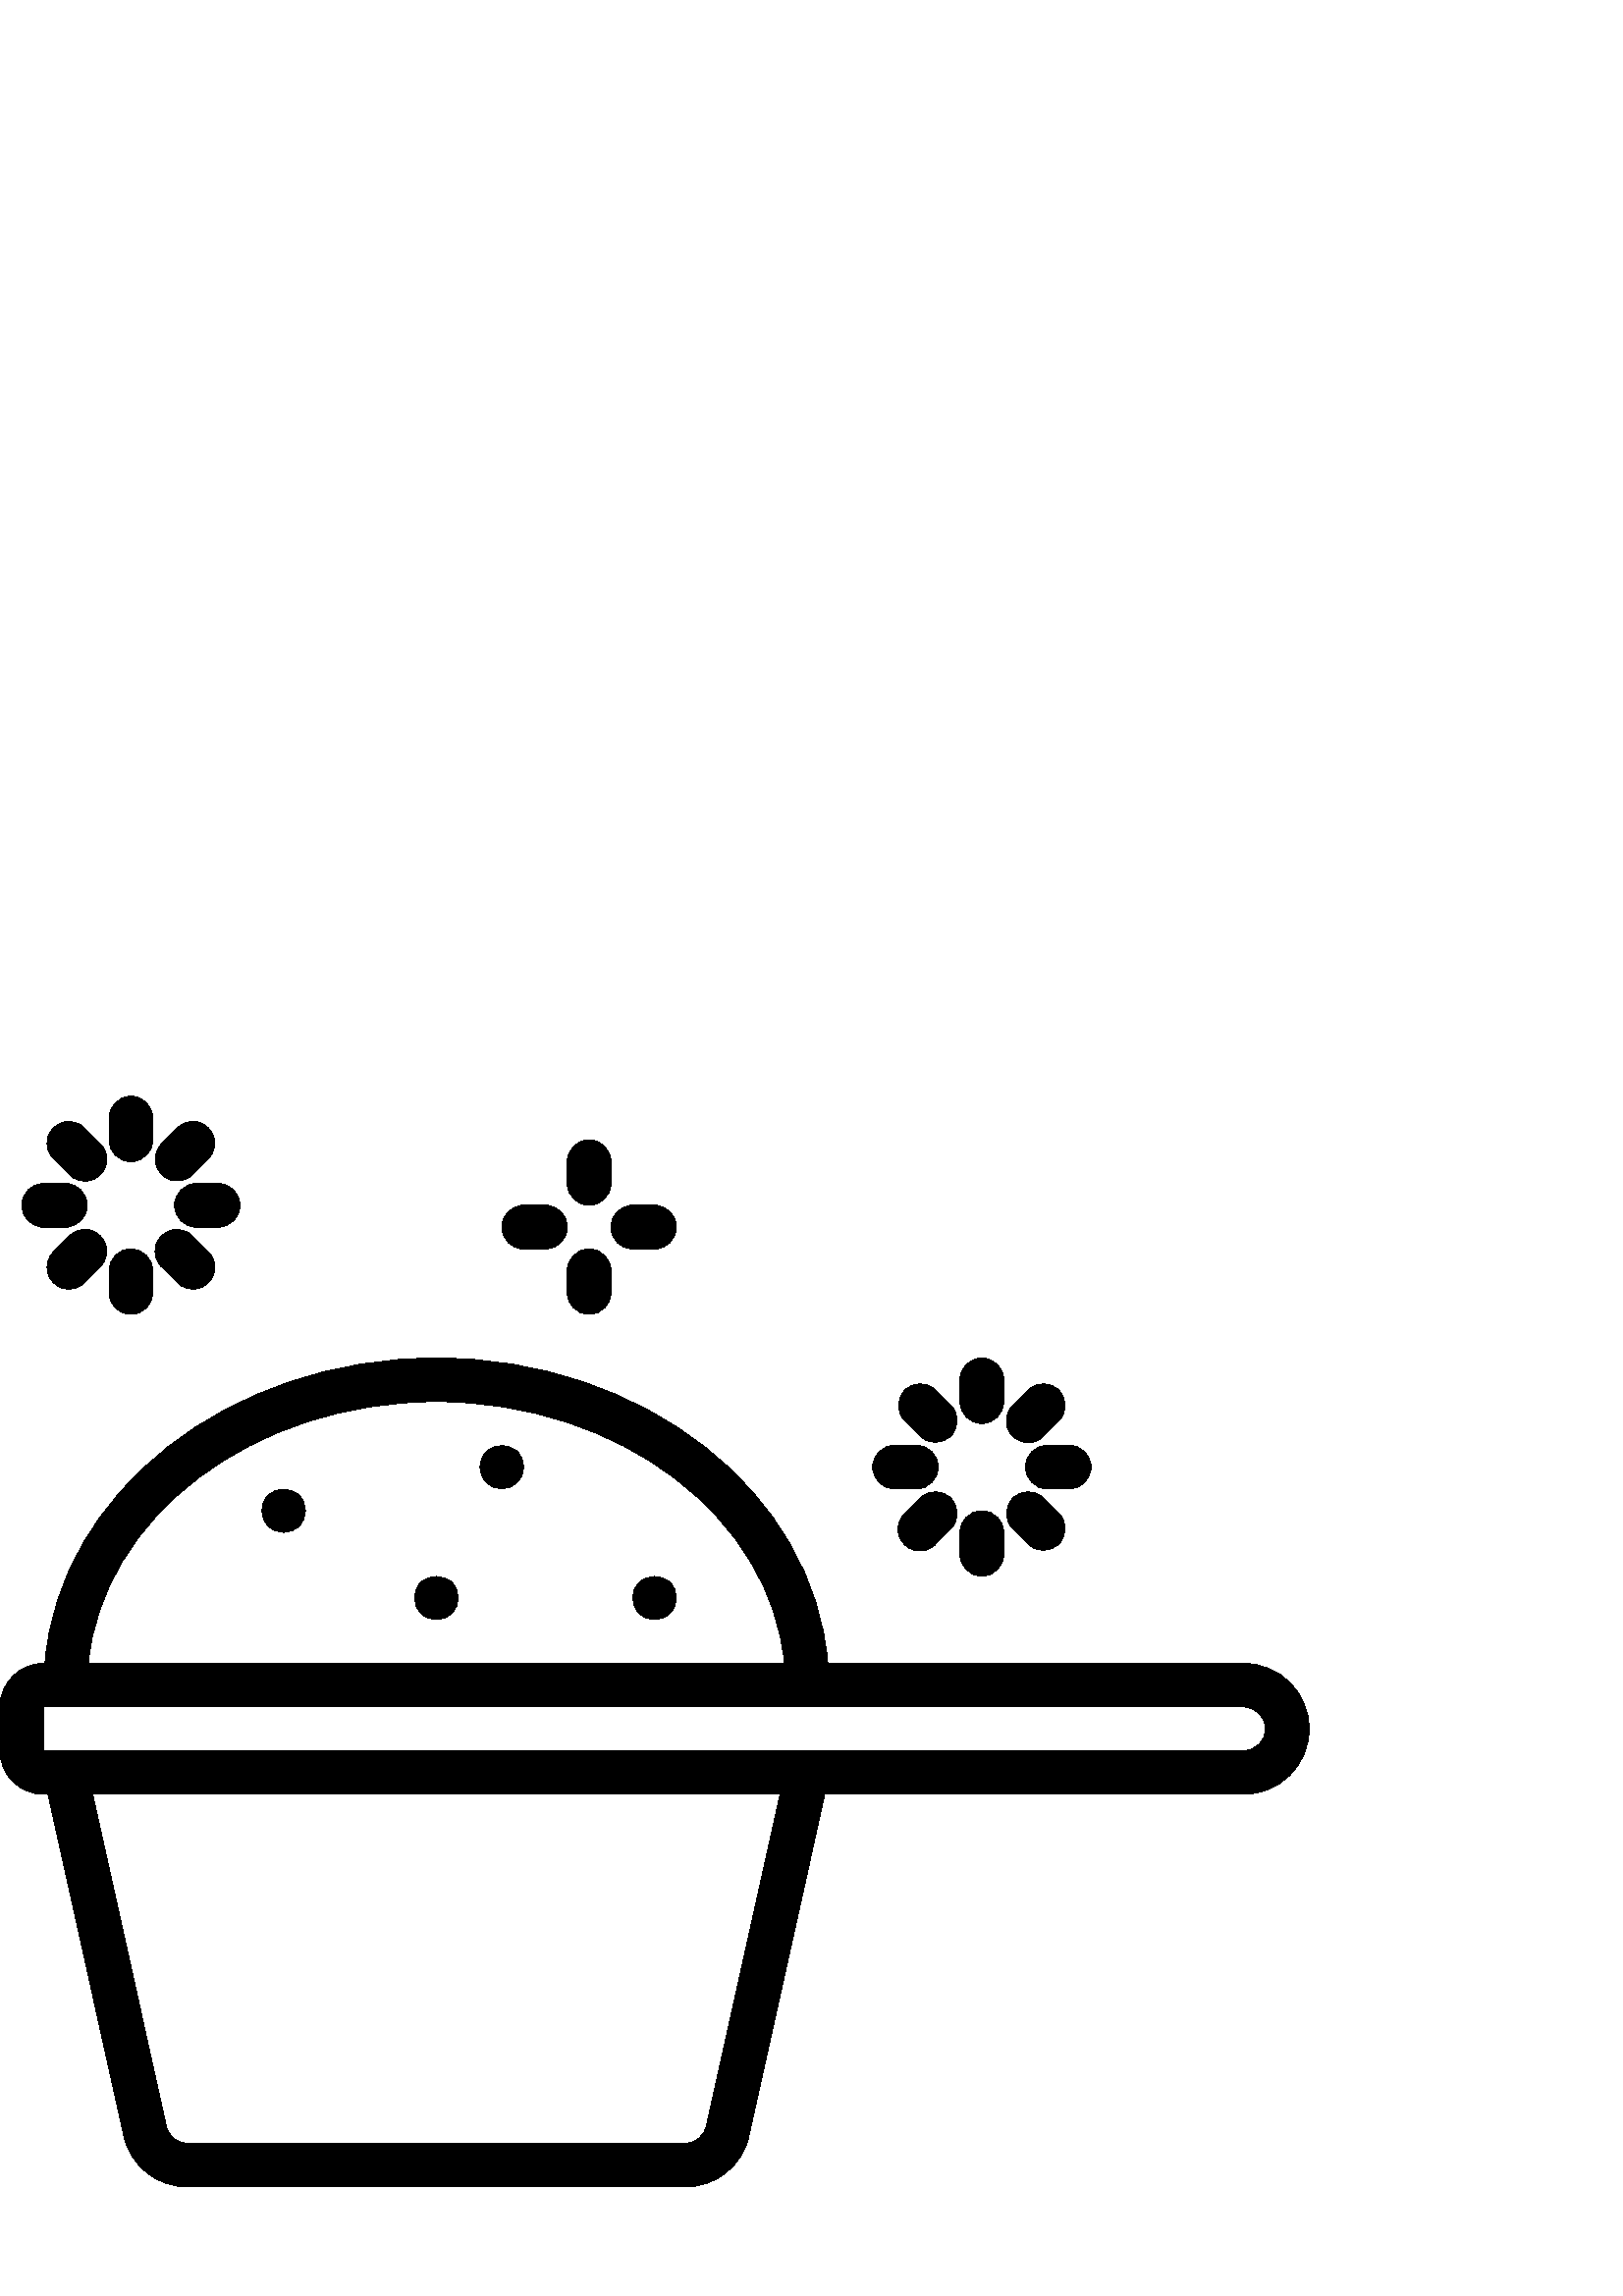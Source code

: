 %!PS-Adobe-3.0 EPSF-3.0
%%Pages: 1
%%DocumentData: Clean7Bit
%%LanguageLevel: 2
%%BoundingBox: 0 40 480 440
%%EndComments
%%BeginProlog
save
50 dict begin
/q { gsave } bind def
/Q { grestore } bind def
/cm { 6 array astore concat } bind def
/w { setlinewidth } bind def
/J { setlinecap } bind def
/j { setlinejoin } bind def
/M { setmiterlimit } bind def
/d { setdash } bind def
/m { moveto } bind def
/l { lineto } bind def
/c { curveto } bind def
/h { closepath } bind def
/re { exch dup neg 3 1 roll 5 3 roll moveto 0 rlineto
      0 exch rlineto 0 rlineto closepath } bind def
/S { stroke } bind def
/f { fill } bind def
/f* { eofill } bind def
/n { newpath } bind def
/W { clip } bind def
/W* { eoclip } bind def
/BT { } bind def
/ET { } bind def
/pdfmark where { pop globaldict /?pdfmark /exec load put }
    { globaldict begin /?pdfmark /pop load def /pdfmark
    /cleartomark load def end } ifelse
/BDC { mark 3 1 roll /BDC pdfmark } bind def
/EMC { mark /EMC pdfmark } bind def
/cairo_store_point { /cairo_point_y exch def /cairo_point_x exch def } def
/Tj { show currentpoint cairo_store_point } bind def
/TJ {
  {
    dup
    type /stringtype eq
    { show } { -0.001 mul 0 cairo_font_matrix dtransform rmoveto } ifelse
  } forall
  currentpoint cairo_store_point
} bind def
/cairo_selectfont { cairo_font_matrix aload pop pop pop 0 0 6 array astore
    cairo_font exch selectfont cairo_point_x cairo_point_y moveto } bind def
/Tf { pop /cairo_font exch def /cairo_font_matrix where
      { pop cairo_selectfont } if } bind def
/Td { matrix translate cairo_font_matrix matrix concatmatrix dup
      /cairo_font_matrix exch def dup 4 get exch 5 get cairo_store_point
      /cairo_font where { pop cairo_selectfont } if } bind def
/Tm { 2 copy 8 2 roll 6 array astore /cairo_font_matrix exch def
      cairo_store_point /cairo_font where { pop cairo_selectfont } if } bind def
/g { setgray } bind def
/rg { setrgbcolor } bind def
/d1 { setcachedevice } bind def
%%EndProlog
%%BeginSetup
%%EndSetup
%%Page: 1 1
%%BeginPageSetup
%%PageBoundingBox: 0 40 480 440
%%EndPageSetup
q 0 40 480 400 rectclip q
0 g
456 232 m 303.512 232 l 298.535 294.398 236.16 344 160 344 c 83.84 344 
21.465 294.398 16.488 232 c 16 232 l 7.164 232 0 224.836 0 216 c 0 200 l
 0 191.164 7.164 184 16 184 c 17.602 184 l 45.406 58.793 l 47.797 47.793
 57.547 39.961 68.801 40 c 251.199 40 l 262.465 39.949 272.234 47.781 274.625
 58.793 c 302.398 184 l 456 184 l 469.254 184 480 194.746 480 208 c 480 
221.254 469.254 232 456 232 c h
160 328 m 227.266 328 282.586 285.602 287.625 232 c 32.375 232 l 37.414
 285.602 92.734 328 160 328 c h
258.977 62.266 m 258.18 58.605 254.941 55.996 251.199 56 c 68.801 56 l 
65.043 55.984 61.789 58.594 60.992 62.266 c 33.977 184 l 286.023 184 l h
456 200 m 16 200 l 16 216 l 456 216 l 460.418 216 464 212.418 464 208 c
 464 203.582 460.418 200 456 200 c h
456 200 m f
98.32 293.68 m 95.215 290.551 95.227 285.496 98.352 282.383 c 101.473 279.27
 106.527 279.27 109.648 282.383 c 112.773 285.496 112.785 290.551 109.68
 293.68 c 106.465 296.621 101.535 296.621 98.32 293.68 c h
98.32 293.68 m f
178.32 309.68 m 175.215 306.551 175.227 301.496 178.352 298.383 c 181.473
 295.27 186.527 295.27 189.648 298.383 c 192.773 301.496 192.785 306.551
 189.68 309.68 c 186.465 312.621 181.535 312.621 178.32 309.68 c h
178.32 309.68 m f
154.32 261.68 m 151.215 258.551 151.227 253.496 154.352 250.383 c 157.473
 247.27 162.527 247.27 165.648 250.383 c 168.773 253.496 168.785 258.551
 165.68 261.68 c 162.465 264.621 157.535 264.621 154.32 261.68 c h
154.32 261.68 m f
234.32 261.68 m 231.215 258.551 231.227 253.496 234.352 250.383 c 237.473
 247.27 242.527 247.27 245.648 250.383 c 248.773 253.496 248.785 258.551
 245.68 261.68 c 242.465 264.621 237.535 264.621 234.32 261.68 c h
234.32 261.68 m f
360 320 m 364.418 320 368 323.582 368 328 c 368 336 l 368 340.418 364.418
 344 360 344 c 355.582 344 352 340.418 352 336 c 352 328 l 352 323.582 355.582
 320 360 320 c h
360 320 m f
337.375 315.312 m 340.516 312.281 345.504 312.324 348.59 315.41 c 351.676
 318.496 351.719 323.484 348.688 326.625 c 343.023 332.289 l 339.887 335.32
 334.895 335.277 331.809 332.191 c 328.723 329.105 328.68 324.113 331.711
 320.977 c h
337.375 315.312 m f
328 296 m 336 296 l 340.418 296 344 299.582 344 304 c 344 308.418 340.418
 312 336 312 c 328 312 l 323.582 312 320 308.418 320 304 c 320 299.582 323.582
 296 328 296 c h
328 296 m f
337.375 292.688 m 331.711 287.023 l 329.633 285.016 328.797 282.039 329.531
 279.242 c 330.262 276.445 332.445 274.262 335.242 273.531 c 338.039 272.797
 341.016 273.633 343.023 275.711 c 348.688 281.375 l 351.719 284.516 351.676
 289.504 348.59 292.59 c 345.504 295.676 340.516 295.719 337.375 292.688
 c h
337.375 292.688 m f
360 264 m 364.418 264 368 267.582 368 272 c 368 280 l 368 284.418 364.418
 288 360 288 c 355.582 288 352 284.418 352 280 c 352 272 l 352 267.582 355.582
 264 360 264 c h
360 264 m f
376.977 275.711 m 380.113 272.68 385.105 272.723 388.191 275.809 c 391.277
 278.895 391.32 283.887 388.289 287.023 c 382.625 292.688 l 379.484 295.719
 374.496 295.676 371.41 292.59 c 368.324 289.504 368.281 284.516 371.312
 281.375 c h
376.977 275.711 m f
376 304 m 376 299.582 379.582 296 384 296 c 392 296 l 396.418 296 400 299.582
 400 304 c 400 308.418 396.418 312 392 312 c 384 312 l 379.582 312 376 308.418
 376 304 c h
376 304 m f
376.969 312.969 m 379.09 312.969 381.125 313.812 382.625 315.312 c 388.289
 320.977 l 391.32 324.113 391.277 329.105 388.191 332.191 c 385.105 335.277
 380.113 335.32 376.977 332.289 c 371.312 326.625 l 369.023 324.336 368.34
 320.895 369.578 317.906 c 370.816 314.918 373.734 312.969 376.969 312.969
 c h
376.969 312.969 m f
48 416 m 52.418 416 56 419.582 56 424 c 56 432 l 56 436.418 52.418 440 
48 440 c 43.582 440 40 436.418 40 432 c 40 424 l 40 419.582 43.582 416 48
 416 c h
48 416 m f
25.375 411.312 m 27.383 409.23 30.359 408.398 33.156 409.129 c 35.953 409.863
 38.137 412.047 38.871 414.844 c 39.602 417.641 38.77 420.617 36.688 422.625
 c 31.023 428.289 l 29.016 430.367 26.039 431.203 23.242 430.469 c 20.445
 429.738 18.262 427.555 17.531 424.758 c 16.797 421.961 17.633 418.984 19.711
 416.977 c h
25.375 411.312 m f
16 392 m 24 392 l 28.418 392 32 395.582 32 400 c 32 404.418 28.418 408 
24 408 c 16 408 l 11.582 408 8 404.418 8 400 c 8 395.582 11.582 392 16 392
 c h
16 392 m f
25.375 388.688 m 19.711 383.023 l 17.633 381.016 16.797 378.039 17.531 
375.242 c 18.262 372.445 20.445 370.262 23.242 369.531 c 26.039 368.797 
29.016 369.633 31.023 371.711 c 36.688 377.375 l 38.77 379.383 39.602 382.359
 38.871 385.156 c 38.137 387.953 35.953 390.137 33.156 390.871 c 30.359 
391.602 27.383 390.77 25.375 388.688 c h
25.375 388.688 m f
48 360 m 52.418 360 56 363.582 56 368 c 56 376 l 56 380.418 52.418 384 
48 384 c 43.582 384 40 380.418 40 376 c 40 368 l 40 363.582 43.582 360 48
 360 c h
48 360 m f
64.977 371.711 m 66.984 369.633 69.961 368.797 72.758 369.531 c 75.555 
370.262 77.738 372.445 78.469 375.242 c 79.203 378.039 78.367 381.016 76.289
 383.023 c 70.625 388.688 l 68.617 390.77 65.641 391.602 62.844 390.871 
c 60.047 390.137 57.863 387.953 57.129 385.156 c 56.398 382.359 57.23 379.383
 59.312 377.375 c h
64.977 371.711 m f
64 400 m 64 395.582 67.582 392 72 392 c 80 392 l 84.418 392 88 395.582 
88 400 c 88 404.418 84.418 408 80 408 c 72 408 l 67.582 408 64 404.418 64
 400 c h
64 400 m f
64.969 408.969 m 67.09 408.969 69.125 409.812 70.625 411.312 c 76.289 416.977
 l 78.367 418.984 79.203 421.961 78.469 424.758 c 77.738 427.555 75.555 
429.738 72.758 430.469 c 69.961 431.203 66.984 430.367 64.977 428.289 c 
59.312 422.625 l 57.023 420.336 56.34 416.895 57.578 413.906 c 58.816 410.918
 61.734 408.969 64.969 408.969 c h
64.969 408.969 m f
216 400 m 220.418 400 224 403.582 224 408 c 224 416 l 224 420.418 220.418
 424 216 424 c 211.582 424 208 420.418 208 416 c 208 408 l 208 403.582 211.582
 400 216 400 c h
216 400 m f
192 384 m 200 384 l 204.418 384 208 387.582 208 392 c 208 396.418 204.418
 400 200 400 c 192 400 l 187.582 400 184 396.418 184 392 c 184 387.582 187.582
 384 192 384 c h
192 384 m f
216 384 m 211.582 384 208 380.418 208 376 c 208 368 l 208 363.582 211.582
 360 216 360 c 220.418 360 224 363.582 224 368 c 224 376 l 224 380.418 220.418
 384 216 384 c h
216 384 m f
232 384 m 240 384 l 244.418 384 248 387.582 248 392 c 248 396.418 244.418
 400 240 400 c 232 400 l 227.582 400 224 396.418 224 392 c 224 387.582 227.582
 384 232 384 c h
232 384 m f
Q Q
showpage
%%Trailer
end restore
%%EOF

